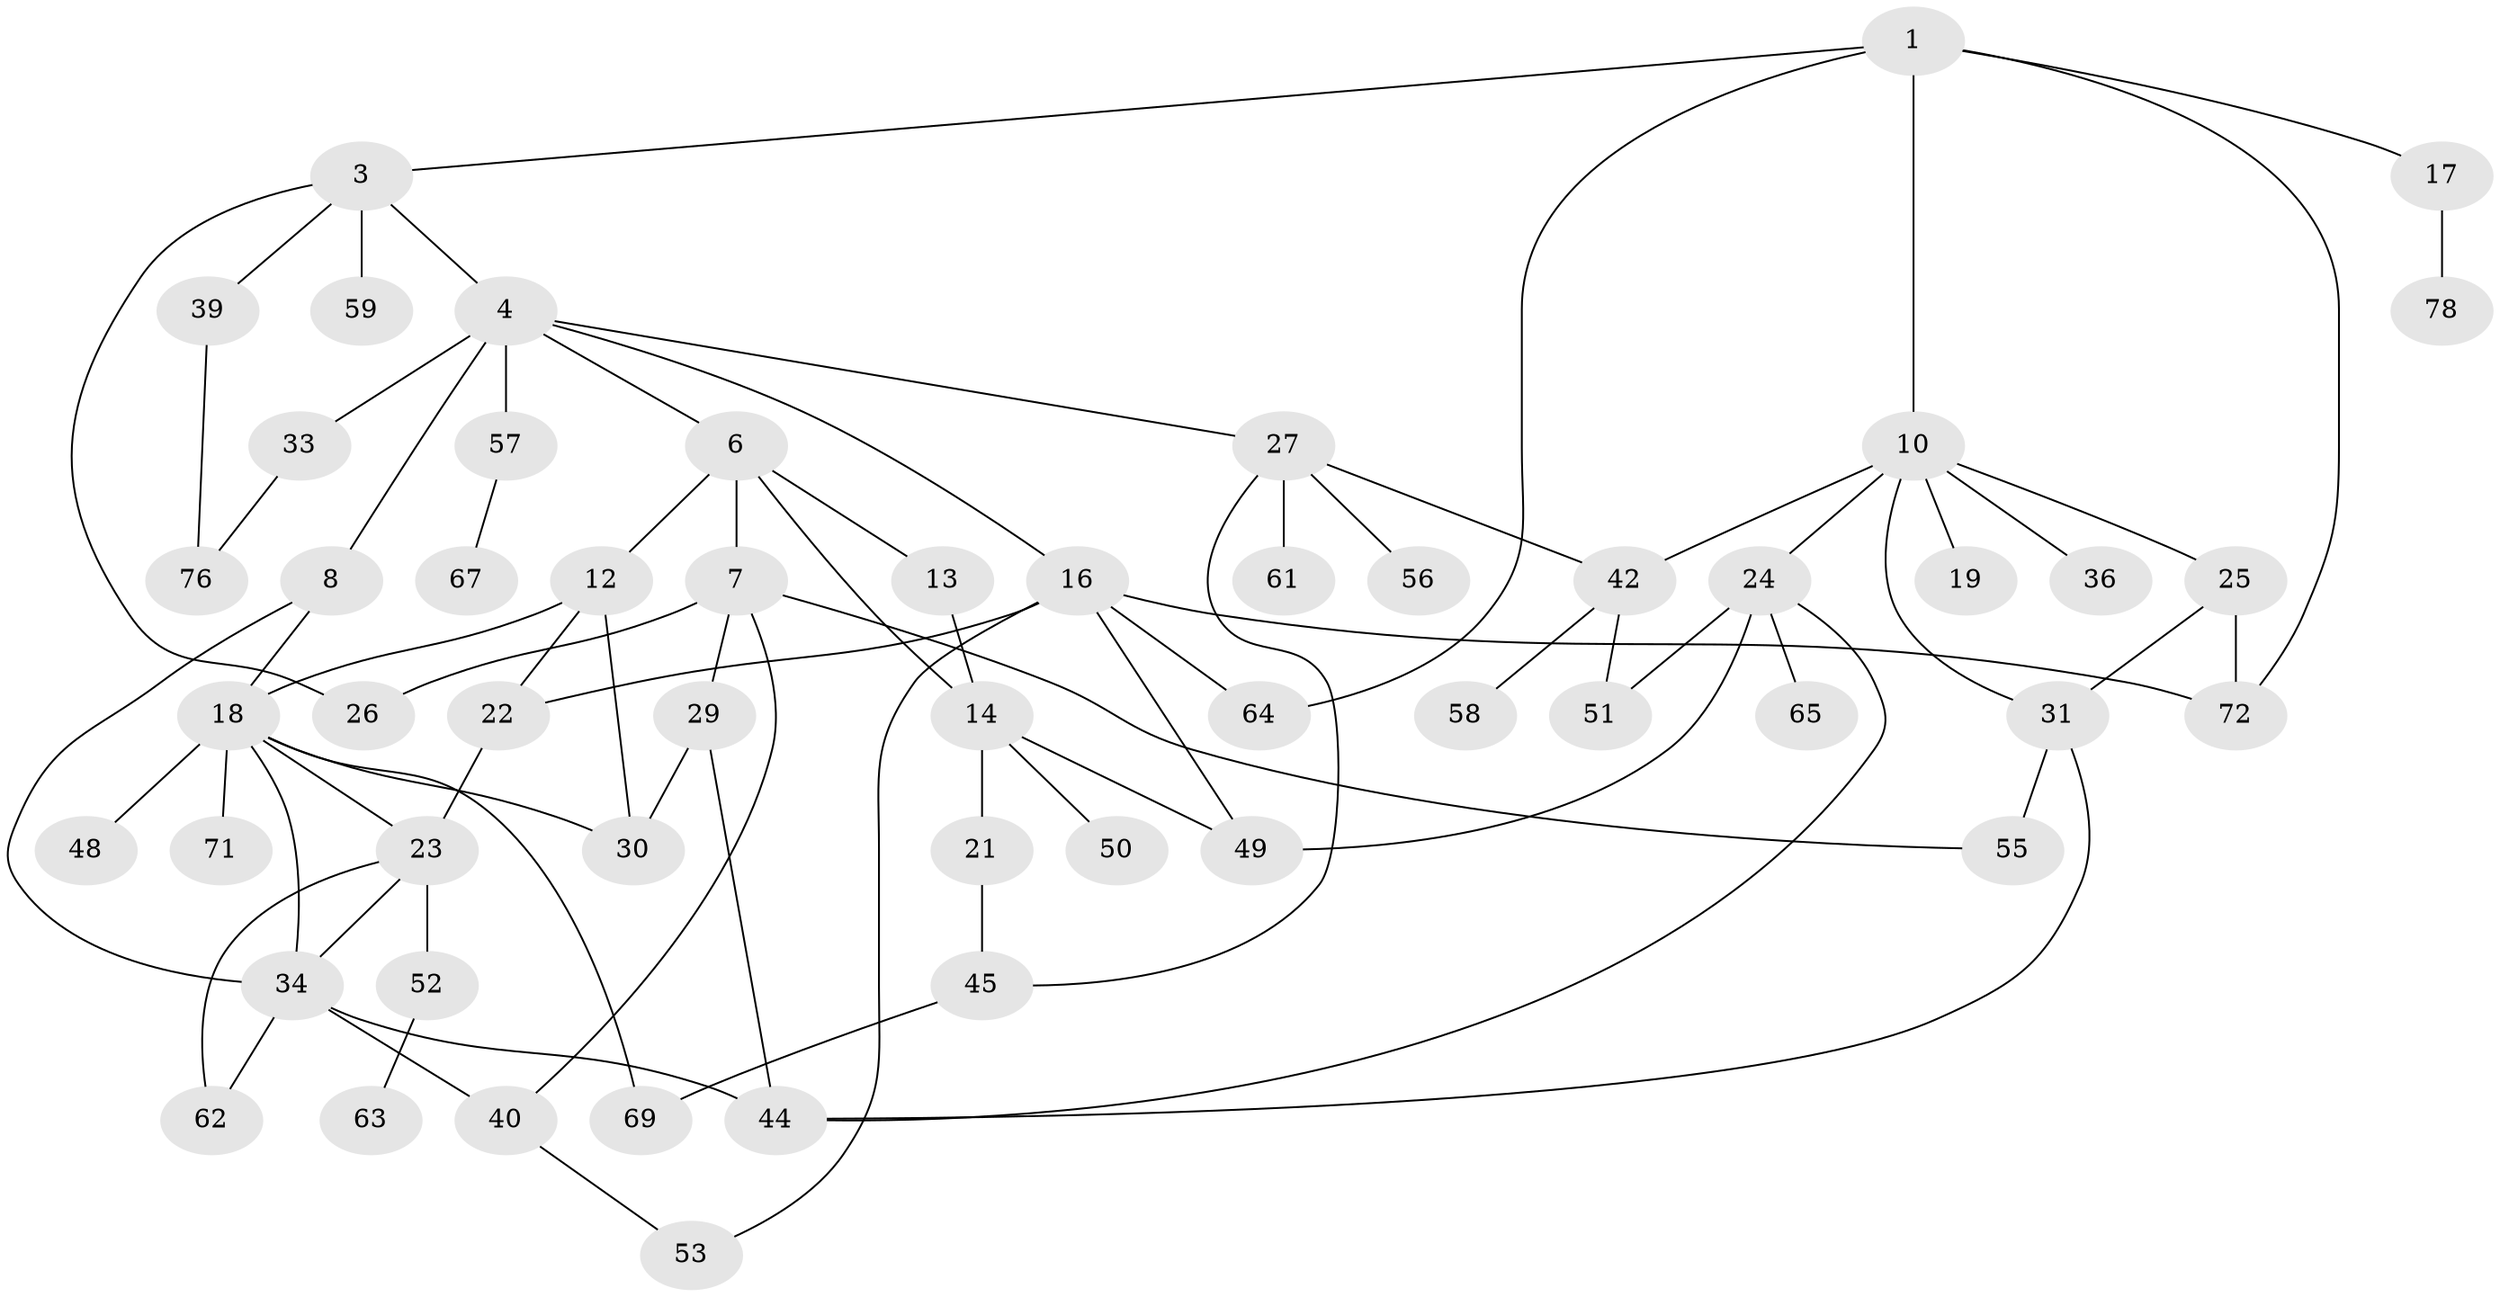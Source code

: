 // original degree distribution, {1: 0.20512820512820512, 6: 0.038461538461538464, 3: 0.23076923076923078, 5: 0.07692307692307693, 2: 0.3076923076923077, 4: 0.14102564102564102}
// Generated by graph-tools (version 1.1) at 2025/10/02/27/25 16:10:52]
// undirected, 54 vertices, 80 edges
graph export_dot {
graph [start="1"]
  node [color=gray90,style=filled];
  1 [super="+2"];
  3 [super="+35"];
  4 [super="+5"];
  6;
  7 [super="+9"];
  8;
  10 [super="+11"];
  12;
  13 [super="+38"];
  14 [super="+15"];
  16 [super="+20"];
  17;
  18 [super="+32"];
  19;
  21;
  22;
  23;
  24 [super="+37"];
  25 [super="+70"];
  26 [super="+41"];
  27 [super="+28"];
  29 [super="+75"];
  30 [super="+54"];
  31 [super="+60"];
  33;
  34 [super="+43"];
  36;
  39;
  40 [super="+73"];
  42 [super="+77"];
  44 [super="+46"];
  45 [super="+47"];
  48 [super="+74"];
  49;
  50 [super="+66"];
  51;
  52;
  53;
  55;
  56;
  57;
  58;
  59;
  61;
  62;
  63 [super="+68"];
  64;
  65;
  67;
  69;
  71;
  72;
  76;
  78;
  1 -- 64;
  1 -- 17;
  1 -- 3;
  1 -- 72;
  1 -- 10;
  3 -- 4;
  3 -- 59;
  3 -- 26;
  3 -- 39;
  4 -- 33;
  4 -- 16;
  4 -- 6;
  4 -- 8;
  4 -- 57;
  4 -- 27;
  6 -- 7;
  6 -- 12;
  6 -- 13;
  6 -- 14;
  7 -- 26;
  7 -- 29;
  7 -- 40;
  7 -- 55;
  8 -- 34;
  8 -- 18;
  10 -- 24;
  10 -- 42;
  10 -- 19;
  10 -- 36;
  10 -- 25;
  10 -- 31;
  12 -- 18;
  12 -- 30;
  12 -- 22;
  13 -- 14;
  14 -- 21;
  14 -- 49;
  14 -- 50;
  16 -- 22;
  16 -- 64;
  16 -- 49;
  16 -- 72;
  16 -- 53;
  17 -- 78;
  18 -- 69;
  18 -- 71;
  18 -- 48;
  18 -- 34;
  18 -- 23;
  18 -- 30;
  21 -- 45;
  22 -- 23;
  23 -- 52;
  23 -- 62;
  23 -- 34;
  24 -- 49;
  24 -- 65;
  24 -- 51;
  24 -- 44;
  25 -- 31;
  25 -- 72;
  27 -- 45;
  27 -- 56;
  27 -- 61;
  27 -- 42;
  29 -- 30;
  29 -- 44;
  31 -- 44;
  31 -- 55;
  33 -- 76;
  34 -- 62;
  34 -- 40;
  34 -- 44;
  39 -- 76;
  40 -- 53;
  42 -- 58;
  42 -- 51;
  45 -- 69;
  52 -- 63 [weight=2];
  57 -- 67;
}
